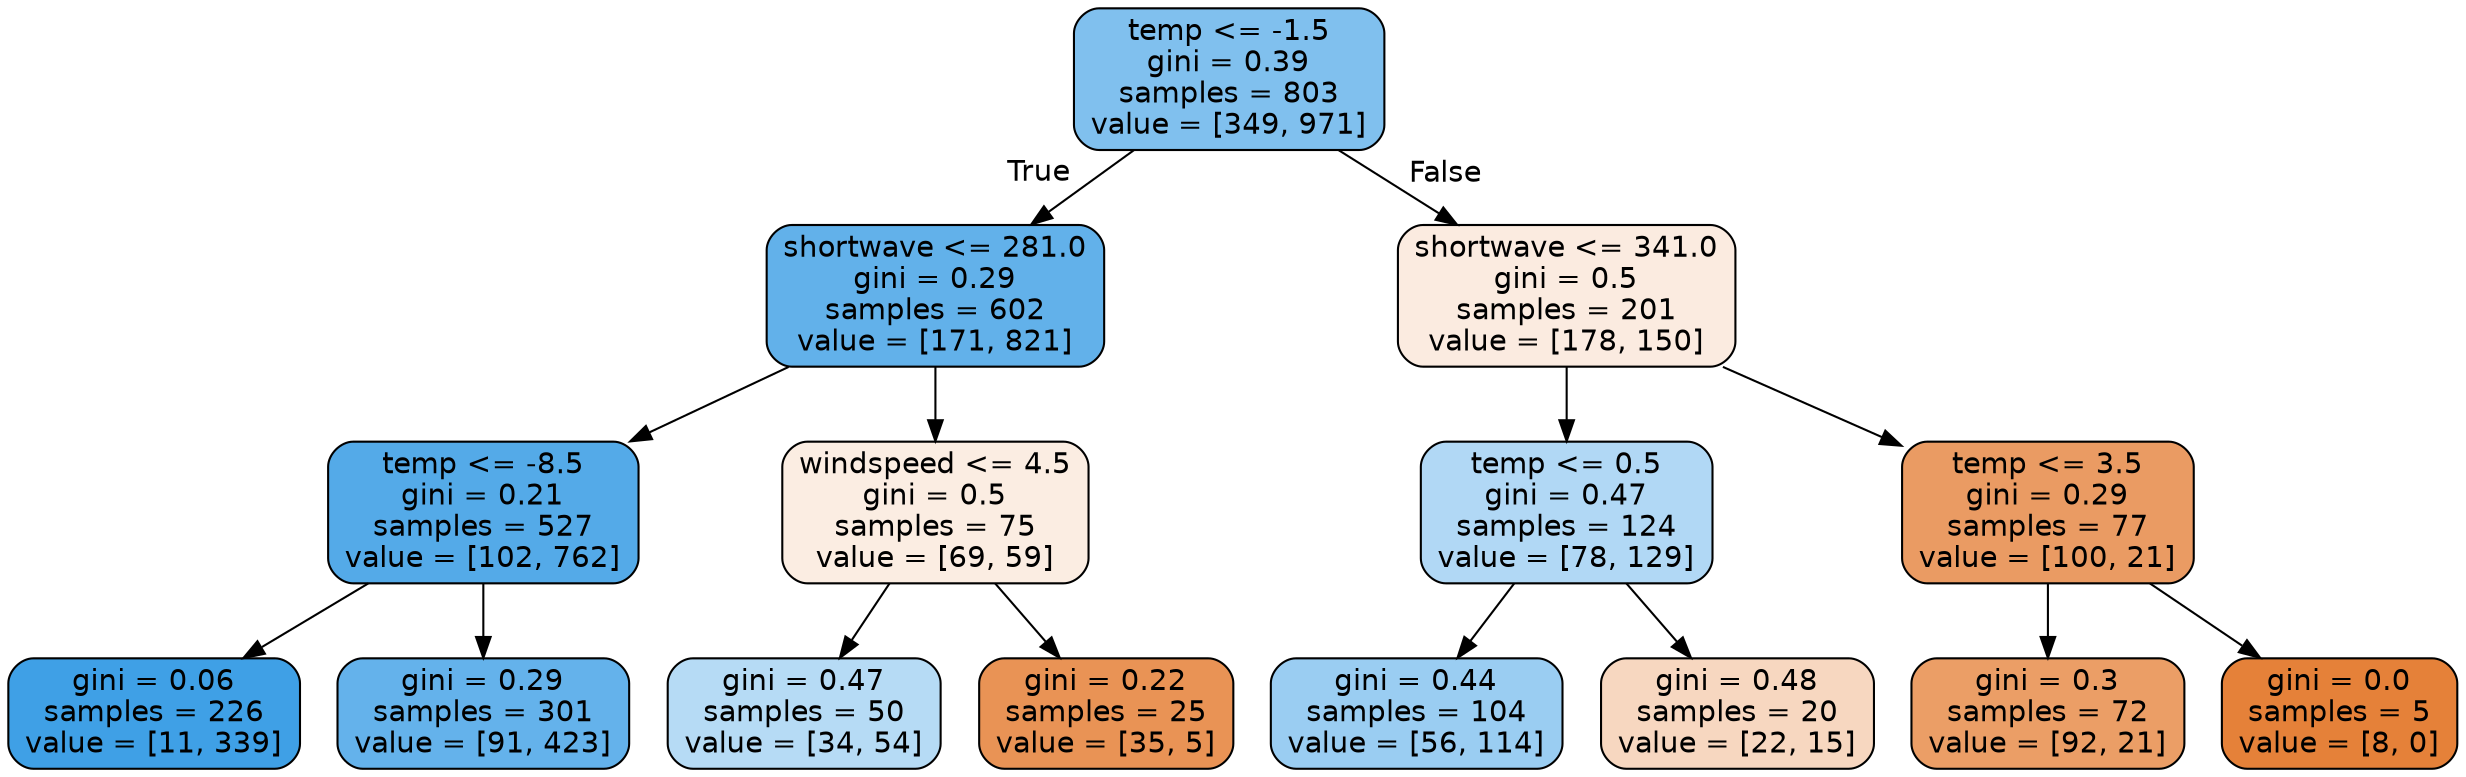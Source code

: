 digraph Tree {
node [shape=box, style="filled, rounded", color="black", fontname="helvetica"] ;
edge [fontname="helvetica"] ;
0 [label="temp <= -1.5\ngini = 0.39\nsamples = 803\nvalue = [349, 971]", fillcolor="#80c0ee"] ;
1 [label="shortwave <= 281.0\ngini = 0.29\nsamples = 602\nvalue = [171, 821]", fillcolor="#62b1ea"] ;
0 -> 1 [labeldistance=2.5, labelangle=45, headlabel="True"] ;
2 [label="temp <= -8.5\ngini = 0.21\nsamples = 527\nvalue = [102, 762]", fillcolor="#54aae8"] ;
1 -> 2 ;
3 [label="gini = 0.06\nsamples = 226\nvalue = [11, 339]", fillcolor="#3fa0e6"] ;
2 -> 3 ;
4 [label="gini = 0.29\nsamples = 301\nvalue = [91, 423]", fillcolor="#64b2eb"] ;
2 -> 4 ;
5 [label="windspeed <= 4.5\ngini = 0.5\nsamples = 75\nvalue = [69, 59]", fillcolor="#fbede2"] ;
1 -> 5 ;
6 [label="gini = 0.47\nsamples = 50\nvalue = [34, 54]", fillcolor="#b6dbf5"] ;
5 -> 6 ;
7 [label="gini = 0.22\nsamples = 25\nvalue = [35, 5]", fillcolor="#e99355"] ;
5 -> 7 ;
8 [label="shortwave <= 341.0\ngini = 0.5\nsamples = 201\nvalue = [178, 150]", fillcolor="#fbebe0"] ;
0 -> 8 [labeldistance=2.5, labelangle=-45, headlabel="False"] ;
9 [label="temp <= 0.5\ngini = 0.47\nsamples = 124\nvalue = [78, 129]", fillcolor="#b1d8f5"] ;
8 -> 9 ;
10 [label="gini = 0.44\nsamples = 104\nvalue = [56, 114]", fillcolor="#9acdf2"] ;
9 -> 10 ;
11 [label="gini = 0.48\nsamples = 20\nvalue = [22, 15]", fillcolor="#f7d7c0"] ;
9 -> 11 ;
12 [label="temp <= 3.5\ngini = 0.29\nsamples = 77\nvalue = [100, 21]", fillcolor="#ea9b63"] ;
8 -> 12 ;
13 [label="gini = 0.3\nsamples = 72\nvalue = [92, 21]", fillcolor="#eb9e66"] ;
12 -> 13 ;
14 [label="gini = 0.0\nsamples = 5\nvalue = [8, 0]", fillcolor="#e58139"] ;
12 -> 14 ;
}